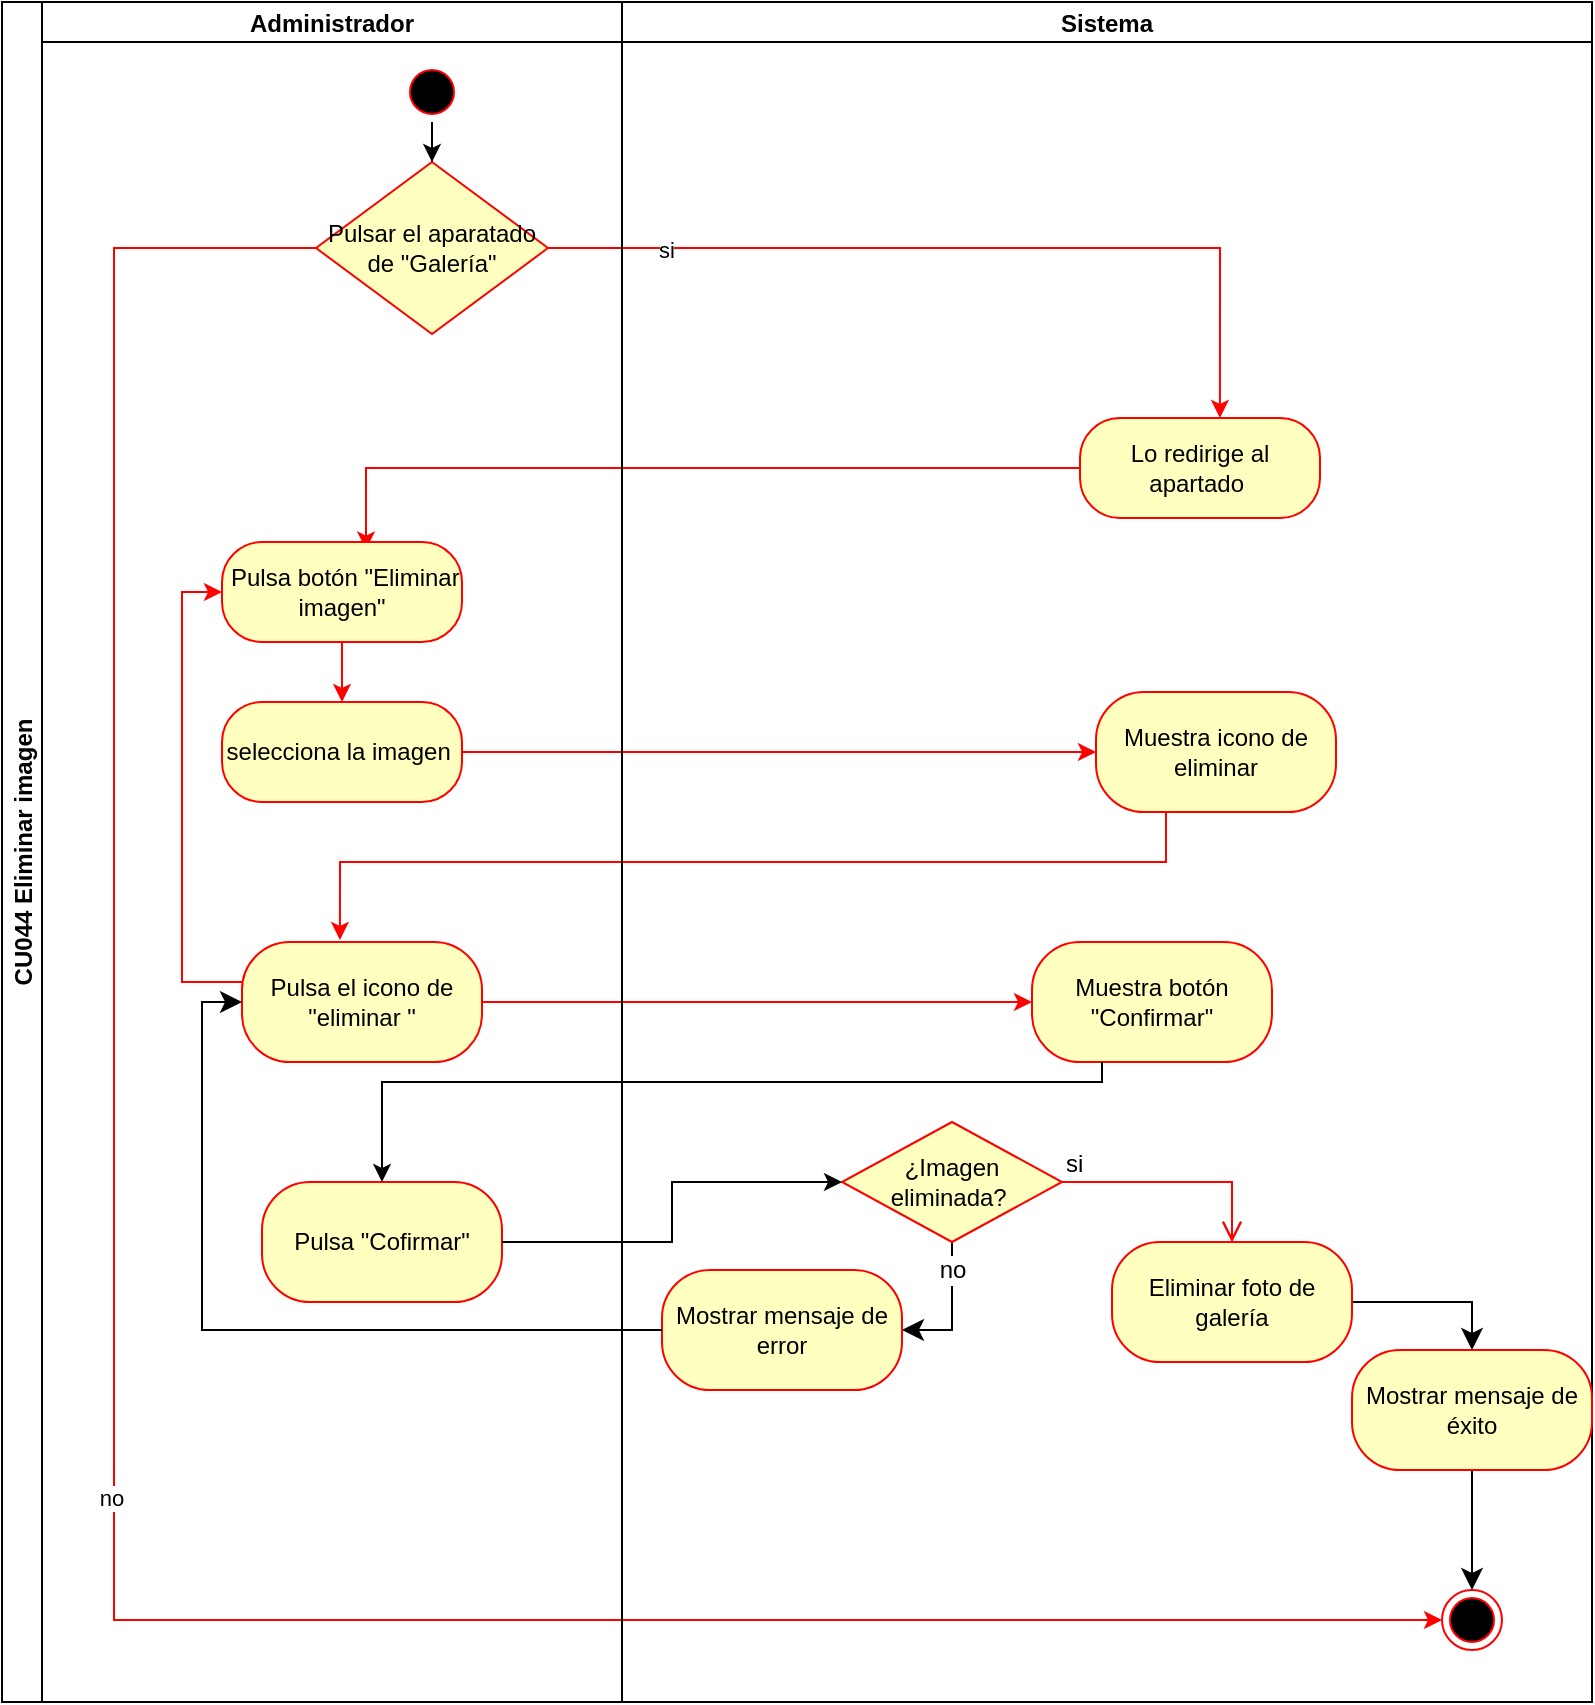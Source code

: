<mxfile version="27.1.6">
  <diagram name="Página-1" id="IpmAKofrDw2QBqaIdOL2">
    <mxGraphModel grid="1" page="1" gridSize="10" guides="1" tooltips="1" connect="1" arrows="1" fold="1" pageScale="1" pageWidth="827" pageHeight="1169" math="0" shadow="0">
      <root>
        <mxCell id="0" />
        <mxCell id="1" parent="0" />
        <mxCell id="emeNvtZWzEPwYmurZ9CY-1" value="CU044 Eliminar imagen" style="swimlane;childLayout=stackLayout;resizeParent=1;resizeParentMax=0;startSize=20;horizontal=0;horizontalStack=1;" vertex="1" parent="1">
          <mxGeometry x="-300" y="-984" width="795" height="850" as="geometry">
            <mxRectangle x="200" y="80" width="40" height="50" as="alternateBounds" />
          </mxGeometry>
        </mxCell>
        <mxCell id="emeNvtZWzEPwYmurZ9CY-83" style="edgeStyle=orthogonalEdgeStyle;rounded=0;orthogonalLoop=1;jettySize=auto;html=1;exitX=1;exitY=0.5;exitDx=0;exitDy=0;strokeColor=light-dark(#ff0000, #ededed);entryX=0.583;entryY=0;entryDx=0;entryDy=0;entryPerimeter=0;" edge="1" parent="emeNvtZWzEPwYmurZ9CY-1" source="MkEyBu7R_c_1ipwITK1c-3" target="emeNvtZWzEPwYmurZ9CY-35">
          <mxGeometry relative="1" as="geometry">
            <mxPoint x="392" y="220" as="sourcePoint" />
          </mxGeometry>
        </mxCell>
        <mxCell id="emeNvtZWzEPwYmurZ9CY-85" value="si" style="edgeLabel;html=1;align=center;verticalAlign=middle;resizable=0;points=[];" vertex="1" connectable="0" parent="emeNvtZWzEPwYmurZ9CY-83">
          <mxGeometry x="-0.72" y="-1" relative="1" as="geometry">
            <mxPoint as="offset" />
          </mxGeometry>
        </mxCell>
        <mxCell id="MkEyBu7R_c_1ipwITK1c-5" value="no&amp;nbsp;" style="edgeStyle=orthogonalEdgeStyle;rounded=0;orthogonalLoop=1;jettySize=auto;html=1;entryX=0;entryY=0.5;entryDx=0;entryDy=0;fillColor=#FF0000;strokeColor=light-dark(#ff0000, #ededed);exitX=0;exitY=0.5;exitDx=0;exitDy=0;" edge="1" parent="emeNvtZWzEPwYmurZ9CY-1" source="MkEyBu7R_c_1ipwITK1c-3" target="emeNvtZWzEPwYmurZ9CY-17">
          <mxGeometry relative="1" as="geometry">
            <mxPoint x="790" y="890" as="targetPoint" />
            <Array as="points">
              <mxPoint x="56" y="123" />
              <mxPoint x="56" y="809" />
            </Array>
          </mxGeometry>
        </mxCell>
        <mxCell id="MkEyBu7R_c_1ipwITK1c-48" style="edgeStyle=orthogonalEdgeStyle;rounded=0;orthogonalLoop=1;jettySize=auto;html=1;entryX=0.6;entryY=0.076;entryDx=0;entryDy=0;entryPerimeter=0;strokeColor=#FF0000;" edge="1" parent="emeNvtZWzEPwYmurZ9CY-1" source="emeNvtZWzEPwYmurZ9CY-35" target="MkEyBu7R_c_1ipwITK1c-40">
          <mxGeometry relative="1" as="geometry">
            <mxPoint x="574.4" y="328.75" as="targetPoint" />
          </mxGeometry>
        </mxCell>
        <mxCell id="MkEyBu7R_c_1ipwITK1c-86" style="edgeStyle=orthogonalEdgeStyle;rounded=0;orthogonalLoop=1;jettySize=auto;html=1;entryX=0;entryY=0.5;entryDx=0;entryDy=0;strokeColor=light-dark(#ff0000, #ededed);" edge="1" parent="emeNvtZWzEPwYmurZ9CY-1" source="MkEyBu7R_c_1ipwITK1c-84" target="MkEyBu7R_c_1ipwITK1c-87">
          <mxGeometry relative="1" as="geometry">
            <mxPoint x="510" y="375" as="targetPoint" />
          </mxGeometry>
        </mxCell>
        <mxCell id="MkEyBu7R_c_1ipwITK1c-89" style="edgeStyle=orthogonalEdgeStyle;rounded=0;orthogonalLoop=1;jettySize=auto;html=1;entryX=0.408;entryY=-0.017;entryDx=0;entryDy=0;entryPerimeter=0;strokeColor=#FF0000;" edge="1" parent="emeNvtZWzEPwYmurZ9CY-1" source="MkEyBu7R_c_1ipwITK1c-87" target="MkEyBu7R_c_1ipwITK1c-88">
          <mxGeometry relative="1" as="geometry">
            <Array as="points">
              <mxPoint x="582" y="430" />
              <mxPoint x="169" y="430" />
            </Array>
          </mxGeometry>
        </mxCell>
        <mxCell id="MkEyBu7R_c_1ipwITK1c-90" style="edgeStyle=orthogonalEdgeStyle;rounded=0;orthogonalLoop=1;jettySize=auto;html=1;strokeColor=#FF0000;entryX=0;entryY=0.5;entryDx=0;entryDy=0;" edge="1" parent="emeNvtZWzEPwYmurZ9CY-1" source="MkEyBu7R_c_1ipwITK1c-88" target="MkEyBu7R_c_1ipwITK1c-96">
          <mxGeometry relative="1" as="geometry">
            <mxPoint x="480" y="500" as="targetPoint" />
          </mxGeometry>
        </mxCell>
        <mxCell id="emeNvtZWzEPwYmurZ9CY-4" value="Administrador" style="swimlane;startSize=20;" vertex="1" parent="emeNvtZWzEPwYmurZ9CY-1">
          <mxGeometry x="20" width="290" height="850" as="geometry" />
        </mxCell>
        <mxCell id="MkEyBu7R_c_1ipwITK1c-4" style="edgeStyle=orthogonalEdgeStyle;rounded=0;orthogonalLoop=1;jettySize=auto;html=1;entryX=0.5;entryY=0;entryDx=0;entryDy=0;" edge="1" parent="emeNvtZWzEPwYmurZ9CY-4" source="emeNvtZWzEPwYmurZ9CY-5" target="MkEyBu7R_c_1ipwITK1c-3">
          <mxGeometry relative="1" as="geometry" />
        </mxCell>
        <mxCell id="emeNvtZWzEPwYmurZ9CY-5" value="" style="ellipse;html=1;shape=startState;fillColor=#000000;strokeColor=#ff0000;fillStyle=auto;" vertex="1" parent="emeNvtZWzEPwYmurZ9CY-4">
          <mxGeometry x="180" y="30" width="30" height="30" as="geometry" />
        </mxCell>
        <mxCell id="MkEyBu7R_c_1ipwITK1c-3" value="Pulsar el aparatado de &quot;Galería&quot;" style="rhombus;whiteSpace=wrap;html=1;fontColor=#000000;fillColor=#ffffc0;strokeColor=#ff0000;" vertex="1" parent="emeNvtZWzEPwYmurZ9CY-4">
          <mxGeometry x="137" y="80" width="116" height="86" as="geometry" />
        </mxCell>
        <mxCell id="MkEyBu7R_c_1ipwITK1c-85" style="edgeStyle=orthogonalEdgeStyle;rounded=0;orthogonalLoop=1;jettySize=auto;html=1;entryX=0.5;entryY=0;entryDx=0;entryDy=0;strokeColor=#FF0000;" edge="1" parent="emeNvtZWzEPwYmurZ9CY-4" source="MkEyBu7R_c_1ipwITK1c-40" target="MkEyBu7R_c_1ipwITK1c-84">
          <mxGeometry relative="1" as="geometry" />
        </mxCell>
        <mxCell id="MkEyBu7R_c_1ipwITK1c-40" value="&amp;nbsp;Pulsa botón &quot;Eliminar imagen&quot;" style="rounded=1;whiteSpace=wrap;html=1;arcSize=40;fontColor=#000000;fillColor=#ffffc0;strokeColor=#ff0000;" vertex="1" parent="emeNvtZWzEPwYmurZ9CY-4">
          <mxGeometry x="90" y="270" width="120" height="50" as="geometry" />
        </mxCell>
        <mxCell id="MkEyBu7R_c_1ipwITK1c-84" value="selecciona la imagen&amp;nbsp;" style="rounded=1;whiteSpace=wrap;html=1;arcSize=40;fontColor=#000000;fillColor=#ffffc0;strokeColor=#ff0000;" vertex="1" parent="emeNvtZWzEPwYmurZ9CY-4">
          <mxGeometry x="90" y="350" width="120" height="50" as="geometry" />
        </mxCell>
        <mxCell id="MkEyBu7R_c_1ipwITK1c-93" style="edgeStyle=orthogonalEdgeStyle;rounded=0;orthogonalLoop=1;jettySize=auto;html=1;entryX=0;entryY=0.5;entryDx=0;entryDy=0;strokeColor=#FF0000;" edge="1" parent="emeNvtZWzEPwYmurZ9CY-4" source="MkEyBu7R_c_1ipwITK1c-88" target="MkEyBu7R_c_1ipwITK1c-40">
          <mxGeometry relative="1" as="geometry">
            <Array as="points">
              <mxPoint x="70" y="490" />
              <mxPoint x="70" y="295" />
            </Array>
          </mxGeometry>
        </mxCell>
        <mxCell id="MkEyBu7R_c_1ipwITK1c-88" value="Pulsa el icono de &quot;eliminar &quot;" style="rounded=1;whiteSpace=wrap;html=1;fillColor=#ffffc0;strokeColor=#ff0000;fontColor=#000000;arcSize=40;" vertex="1" parent="emeNvtZWzEPwYmurZ9CY-4">
          <mxGeometry x="100" y="470" width="120" height="60" as="geometry" />
        </mxCell>
        <mxCell id="MkEyBu7R_c_1ipwITK1c-122" value="Pulsa &quot;Cofirmar&quot;" style="rounded=1;whiteSpace=wrap;html=1;fillColor=#ffffc0;strokeColor=#ff0000;fontColor=#000000;arcSize=40;" vertex="1" parent="emeNvtZWzEPwYmurZ9CY-4">
          <mxGeometry x="110" y="590" width="120" height="60" as="geometry" />
        </mxCell>
        <mxCell id="emeNvtZWzEPwYmurZ9CY-8" value="Sistema" style="swimlane;startSize=20;" vertex="1" parent="emeNvtZWzEPwYmurZ9CY-1">
          <mxGeometry x="310" width="485" height="850" as="geometry" />
        </mxCell>
        <mxCell id="emeNvtZWzEPwYmurZ9CY-17" value="" style="ellipse;html=1;shape=endState;fillColor=#000000;strokeColor=#ff0000;" vertex="1" parent="emeNvtZWzEPwYmurZ9CY-8">
          <mxGeometry x="410" y="794" width="30" height="30" as="geometry" />
        </mxCell>
        <mxCell id="emeNvtZWzEPwYmurZ9CY-35" value="Lo redirige al apartado&amp;nbsp;" style="rounded=1;whiteSpace=wrap;html=1;arcSize=40;fontColor=#000000;fillColor=#ffffc0;strokeColor=#ff0000;" vertex="1" parent="emeNvtZWzEPwYmurZ9CY-8">
          <mxGeometry x="229" y="208" width="120" height="50" as="geometry" />
        </mxCell>
        <mxCell id="MkEyBu7R_c_1ipwITK1c-87" value="Muestra icono de eliminar" style="rounded=1;whiteSpace=wrap;html=1;fillColor=#ffffc0;strokeColor=#ff0000;fontColor=#000000;arcSize=40;" vertex="1" parent="emeNvtZWzEPwYmurZ9CY-8">
          <mxGeometry x="237" y="345" width="120" height="60" as="geometry" />
        </mxCell>
        <mxCell id="MkEyBu7R_c_1ipwITK1c-96" value="Muestra botón &quot;Confirmar&quot;" style="rounded=1;whiteSpace=wrap;html=1;fillColor=#ffffc0;strokeColor=#ff0000;fontColor=#000000;arcSize=40;" vertex="1" parent="emeNvtZWzEPwYmurZ9CY-8">
          <mxGeometry x="205" y="470" width="120" height="60" as="geometry" />
        </mxCell>
        <mxCell id="cStYqShMrgNA76c0SE9h-8" style="edgeStyle=orthogonalEdgeStyle;rounded=0;orthogonalLoop=1;jettySize=auto;html=1;entryX=1;entryY=0.5;entryDx=0;entryDy=0;fontSize=12;startSize=8;endSize=8;" edge="1" parent="emeNvtZWzEPwYmurZ9CY-8" source="cStYqShMrgNA76c0SE9h-1" target="cStYqShMrgNA76c0SE9h-6">
          <mxGeometry relative="1" as="geometry" />
        </mxCell>
        <mxCell id="cStYqShMrgNA76c0SE9h-9" value="no" style="edgeLabel;html=1;align=center;verticalAlign=middle;resizable=0;points=[];fontSize=12;" connectable="0" vertex="1" parent="cStYqShMrgNA76c0SE9h-8">
          <mxGeometry x="-0.589" relative="1" as="geometry">
            <mxPoint as="offset" />
          </mxGeometry>
        </mxCell>
        <mxCell id="cStYqShMrgNA76c0SE9h-1" value="¿Imagen eliminada?&amp;nbsp;" style="rhombus;whiteSpace=wrap;html=1;fontColor=#000000;fillColor=#ffffc0;strokeColor=#ff0000;" vertex="1" parent="emeNvtZWzEPwYmurZ9CY-8">
          <mxGeometry x="110" y="560" width="110" height="60" as="geometry" />
        </mxCell>
        <mxCell id="cStYqShMrgNA76c0SE9h-2" value="si" style="edgeStyle=orthogonalEdgeStyle;html=1;align=left;verticalAlign=bottom;endArrow=open;endSize=8;strokeColor=#ff0000;rounded=0;fontSize=12;entryX=0.5;entryY=0;entryDx=0;entryDy=0;" edge="1" parent="emeNvtZWzEPwYmurZ9CY-8" source="cStYqShMrgNA76c0SE9h-1" target="cStYqShMrgNA76c0SE9h-5">
          <mxGeometry x="-1" relative="1" as="geometry">
            <mxPoint x="265" y="610" as="targetPoint" />
            <mxPoint as="offset" />
          </mxGeometry>
        </mxCell>
        <mxCell id="cStYqShMrgNA76c0SE9h-11" style="edgeStyle=orthogonalEdgeStyle;rounded=0;orthogonalLoop=1;jettySize=auto;html=1;entryX=0.5;entryY=0;entryDx=0;entryDy=0;fontSize=12;startSize=8;endSize=8;exitX=1;exitY=0.5;exitDx=0;exitDy=0;" edge="1" parent="emeNvtZWzEPwYmurZ9CY-8" source="cStYqShMrgNA76c0SE9h-5" target="cStYqShMrgNA76c0SE9h-13">
          <mxGeometry relative="1" as="geometry" />
        </mxCell>
        <mxCell id="cStYqShMrgNA76c0SE9h-5" value="Eliminar foto de galería" style="rounded=1;whiteSpace=wrap;html=1;fillColor=#ffffc0;strokeColor=#ff0000;fontColor=#000000;arcSize=40;" vertex="1" parent="emeNvtZWzEPwYmurZ9CY-8">
          <mxGeometry x="245" y="620" width="120" height="60" as="geometry" />
        </mxCell>
        <mxCell id="cStYqShMrgNA76c0SE9h-6" value="Mostrar mensaje de error" style="rounded=1;whiteSpace=wrap;html=1;fillColor=#ffffc0;strokeColor=#ff0000;fontColor=#000000;arcSize=40;" vertex="1" parent="emeNvtZWzEPwYmurZ9CY-8">
          <mxGeometry x="20" y="634" width="120" height="60" as="geometry" />
        </mxCell>
        <mxCell id="cStYqShMrgNA76c0SE9h-12" value="si" style="edgeStyle=orthogonalEdgeStyle;html=1;align=left;verticalAlign=bottom;endArrow=open;endSize=8;strokeColor=#ff0000;rounded=0;fontSize=12;entryX=0.5;entryY=0;entryDx=0;entryDy=0;" edge="1" parent="emeNvtZWzEPwYmurZ9CY-8" source="cStYqShMrgNA76c0SE9h-1" target="cStYqShMrgNA76c0SE9h-5">
          <mxGeometry x="-1" relative="1" as="geometry">
            <mxPoint x="315" y="-364" as="targetPoint" />
            <mxPoint x="230" y="-394" as="sourcePoint" />
            <Array as="points">
              <mxPoint x="305" y="590" />
            </Array>
            <mxPoint as="offset" />
          </mxGeometry>
        </mxCell>
        <mxCell id="cStYqShMrgNA76c0SE9h-14" style="edgeStyle=none;curved=1;rounded=0;orthogonalLoop=1;jettySize=auto;html=1;entryX=0.5;entryY=0;entryDx=0;entryDy=0;fontSize=12;startSize=8;endSize=8;" edge="1" parent="emeNvtZWzEPwYmurZ9CY-8" source="cStYqShMrgNA76c0SE9h-13" target="emeNvtZWzEPwYmurZ9CY-17">
          <mxGeometry relative="1" as="geometry" />
        </mxCell>
        <mxCell id="cStYqShMrgNA76c0SE9h-13" value="Mostrar mensaje de éxito" style="rounded=1;whiteSpace=wrap;html=1;fillColor=#ffffc0;strokeColor=#ff0000;fontColor=#000000;arcSize=40;" vertex="1" parent="emeNvtZWzEPwYmurZ9CY-8">
          <mxGeometry x="365" y="674" width="120" height="60" as="geometry" />
        </mxCell>
        <mxCell id="MkEyBu7R_c_1ipwITK1c-123" style="edgeStyle=orthogonalEdgeStyle;rounded=0;orthogonalLoop=1;jettySize=auto;html=1;entryX=0.5;entryY=0;entryDx=0;entryDy=0;" edge="1" parent="emeNvtZWzEPwYmurZ9CY-1" source="MkEyBu7R_c_1ipwITK1c-96" target="MkEyBu7R_c_1ipwITK1c-122">
          <mxGeometry relative="1" as="geometry">
            <Array as="points">
              <mxPoint x="550" y="540" />
              <mxPoint x="190" y="540" />
            </Array>
          </mxGeometry>
        </mxCell>
        <mxCell id="MkEyBu7R_c_1ipwITK1c-124" style="edgeStyle=orthogonalEdgeStyle;rounded=0;orthogonalLoop=1;jettySize=auto;html=1;entryX=0;entryY=0.5;entryDx=0;entryDy=0;" edge="1" parent="emeNvtZWzEPwYmurZ9CY-1" source="MkEyBu7R_c_1ipwITK1c-122" target="cStYqShMrgNA76c0SE9h-1">
          <mxGeometry relative="1" as="geometry" />
        </mxCell>
        <mxCell id="cStYqShMrgNA76c0SE9h-10" style="edgeStyle=orthogonalEdgeStyle;rounded=0;orthogonalLoop=1;jettySize=auto;html=1;entryX=0;entryY=0.5;entryDx=0;entryDy=0;fontSize=12;startSize=8;endSize=8;" edge="1" parent="emeNvtZWzEPwYmurZ9CY-1" source="cStYqShMrgNA76c0SE9h-6" target="MkEyBu7R_c_1ipwITK1c-88">
          <mxGeometry relative="1" as="geometry" />
        </mxCell>
      </root>
    </mxGraphModel>
  </diagram>
</mxfile>
